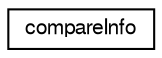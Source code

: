 digraph "Graphical Class Hierarchy"
{
  edge [fontname="FreeSans",fontsize="10",labelfontname="FreeSans",labelfontsize="10"];
  node [fontname="FreeSans",fontsize="10",shape=record];
  rankdir="LR";
  Node0 [label="compareInfo",height=0.2,width=0.4,color="black", fillcolor="white", style="filled",URL="$structcompareInfo.html"];
}
